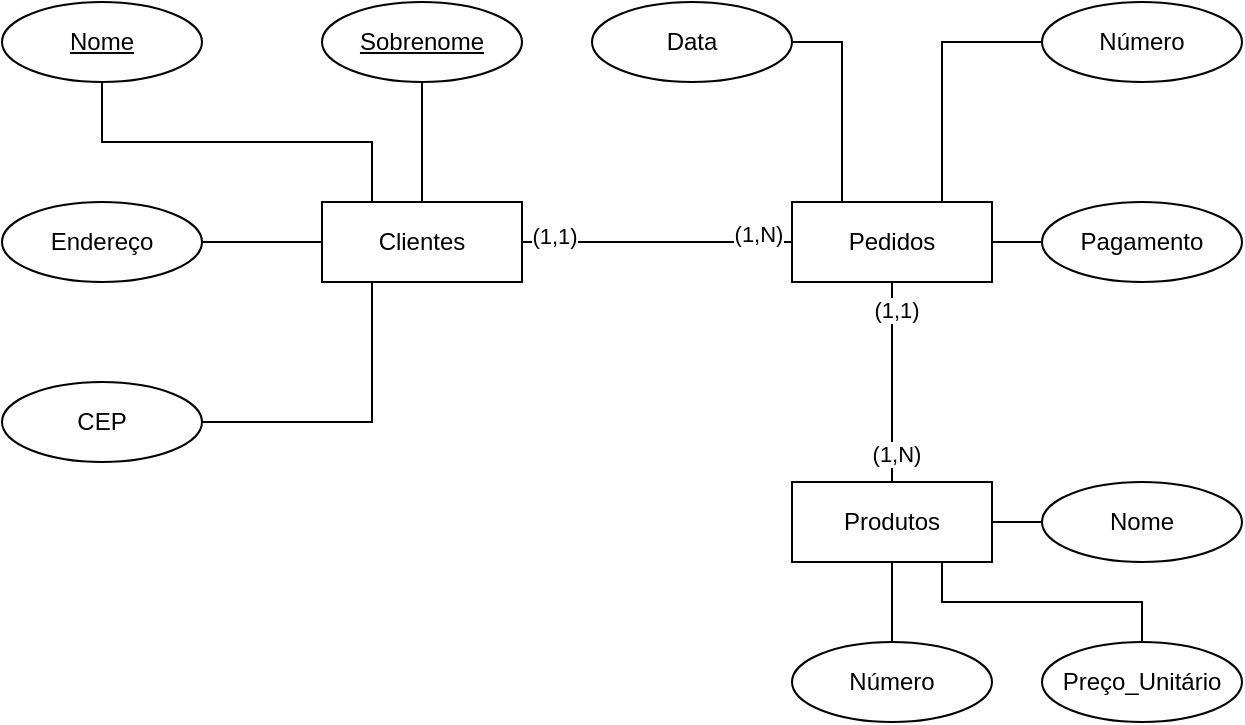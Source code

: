 <mxfile version="15.5.6" type="github">
  <diagram id="g2Jq1ryZcvK3IiqdjW95" name="Page-1">
    <mxGraphModel dx="868" dy="496" grid="1" gridSize="10" guides="1" tooltips="1" connect="1" arrows="1" fold="1" page="1" pageScale="1" pageWidth="1169" pageHeight="827" math="0" shadow="0">
      <root>
        <mxCell id="0" />
        <mxCell id="1" parent="0" />
        <mxCell id="FPnhXzIx_AtAITtPuYAK-25" style="edgeStyle=orthogonalEdgeStyle;rounded=0;orthogonalLoop=1;jettySize=auto;html=1;exitX=0.5;exitY=1;exitDx=0;exitDy=0;entryX=0.5;entryY=0;entryDx=0;entryDy=0;endArrow=none;endFill=0;" edge="1" parent="1" source="FPnhXzIx_AtAITtPuYAK-1" target="FPnhXzIx_AtAITtPuYAK-4">
          <mxGeometry relative="1" as="geometry" />
        </mxCell>
        <mxCell id="FPnhXzIx_AtAITtPuYAK-32" value="(1,1)" style="edgeLabel;html=1;align=center;verticalAlign=middle;resizable=0;points=[];" vertex="1" connectable="0" parent="FPnhXzIx_AtAITtPuYAK-25">
          <mxGeometry x="-0.72" y="2" relative="1" as="geometry">
            <mxPoint as="offset" />
          </mxGeometry>
        </mxCell>
        <mxCell id="FPnhXzIx_AtAITtPuYAK-33" value="(1,N)" style="edgeLabel;html=1;align=center;verticalAlign=middle;resizable=0;points=[];" vertex="1" connectable="0" parent="FPnhXzIx_AtAITtPuYAK-25">
          <mxGeometry x="0.72" relative="1" as="geometry">
            <mxPoint x="2" as="offset" />
          </mxGeometry>
        </mxCell>
        <mxCell id="FPnhXzIx_AtAITtPuYAK-1" value="Pedidos" style="whiteSpace=wrap;html=1;align=center;" vertex="1" parent="1">
          <mxGeometry x="585" y="140" width="100" height="40" as="geometry" />
        </mxCell>
        <mxCell id="FPnhXzIx_AtAITtPuYAK-2" value="Endereço" style="ellipse;whiteSpace=wrap;html=1;align=center;" vertex="1" parent="1">
          <mxGeometry x="190" y="140" width="100" height="40" as="geometry" />
        </mxCell>
        <mxCell id="FPnhXzIx_AtAITtPuYAK-40" style="edgeStyle=orthogonalEdgeStyle;rounded=0;orthogonalLoop=1;jettySize=auto;html=1;exitX=0.5;exitY=1;exitDx=0;exitDy=0;entryX=0.5;entryY=0;entryDx=0;entryDy=0;endArrow=none;endFill=0;" edge="1" parent="1" source="FPnhXzIx_AtAITtPuYAK-4" target="FPnhXzIx_AtAITtPuYAK-36">
          <mxGeometry relative="1" as="geometry" />
        </mxCell>
        <mxCell id="FPnhXzIx_AtAITtPuYAK-41" style="edgeStyle=orthogonalEdgeStyle;rounded=0;orthogonalLoop=1;jettySize=auto;html=1;exitX=0.75;exitY=1;exitDx=0;exitDy=0;entryX=0.5;entryY=0;entryDx=0;entryDy=0;endArrow=none;endFill=0;" edge="1" parent="1" source="FPnhXzIx_AtAITtPuYAK-4" target="FPnhXzIx_AtAITtPuYAK-39">
          <mxGeometry relative="1" as="geometry" />
        </mxCell>
        <mxCell id="FPnhXzIx_AtAITtPuYAK-42" style="edgeStyle=orthogonalEdgeStyle;rounded=0;orthogonalLoop=1;jettySize=auto;html=1;exitX=1;exitY=0.5;exitDx=0;exitDy=0;entryX=0;entryY=0.5;entryDx=0;entryDy=0;endArrow=none;endFill=0;" edge="1" parent="1" source="FPnhXzIx_AtAITtPuYAK-4" target="FPnhXzIx_AtAITtPuYAK-37">
          <mxGeometry relative="1" as="geometry" />
        </mxCell>
        <mxCell id="FPnhXzIx_AtAITtPuYAK-4" value="Produtos" style="whiteSpace=wrap;html=1;align=center;" vertex="1" parent="1">
          <mxGeometry x="585" y="280" width="100" height="40" as="geometry" />
        </mxCell>
        <mxCell id="FPnhXzIx_AtAITtPuYAK-7" style="edgeStyle=orthogonalEdgeStyle;rounded=0;orthogonalLoop=1;jettySize=auto;html=1;exitX=0;exitY=0.5;exitDx=0;exitDy=0;entryX=1;entryY=0.5;entryDx=0;entryDy=0;endArrow=none;endFill=0;" edge="1" parent="1" source="FPnhXzIx_AtAITtPuYAK-5" target="FPnhXzIx_AtAITtPuYAK-2">
          <mxGeometry relative="1" as="geometry" />
        </mxCell>
        <mxCell id="FPnhXzIx_AtAITtPuYAK-16" style="edgeStyle=orthogonalEdgeStyle;rounded=0;orthogonalLoop=1;jettySize=auto;html=1;exitX=0.5;exitY=0;exitDx=0;exitDy=0;entryX=0.5;entryY=1;entryDx=0;entryDy=0;endArrow=none;endFill=0;" edge="1" parent="1" source="FPnhXzIx_AtAITtPuYAK-5" target="FPnhXzIx_AtAITtPuYAK-6">
          <mxGeometry relative="1" as="geometry" />
        </mxCell>
        <mxCell id="FPnhXzIx_AtAITtPuYAK-17" style="edgeStyle=orthogonalEdgeStyle;rounded=0;orthogonalLoop=1;jettySize=auto;html=1;exitX=1;exitY=0.5;exitDx=0;exitDy=0;entryX=0;entryY=0.5;entryDx=0;entryDy=0;endArrow=none;endFill=0;" edge="1" parent="1" source="FPnhXzIx_AtAITtPuYAK-5" target="FPnhXzIx_AtAITtPuYAK-1">
          <mxGeometry relative="1" as="geometry" />
        </mxCell>
        <mxCell id="FPnhXzIx_AtAITtPuYAK-21" value="(1,1)" style="edgeLabel;html=1;align=center;verticalAlign=middle;resizable=0;points=[];" vertex="1" connectable="0" parent="FPnhXzIx_AtAITtPuYAK-17">
          <mxGeometry x="-0.767" y="3" relative="1" as="geometry">
            <mxPoint as="offset" />
          </mxGeometry>
        </mxCell>
        <mxCell id="FPnhXzIx_AtAITtPuYAK-22" value="(1,N)" style="edgeLabel;html=1;align=center;verticalAlign=middle;resizable=0;points=[];" vertex="1" connectable="0" parent="FPnhXzIx_AtAITtPuYAK-17">
          <mxGeometry x="0.783" y="4" relative="1" as="geometry">
            <mxPoint x="-3" as="offset" />
          </mxGeometry>
        </mxCell>
        <mxCell id="FPnhXzIx_AtAITtPuYAK-24" style="edgeStyle=orthogonalEdgeStyle;rounded=0;orthogonalLoop=1;jettySize=auto;html=1;exitX=0.25;exitY=1;exitDx=0;exitDy=0;entryX=1;entryY=0.5;entryDx=0;entryDy=0;endArrow=none;endFill=0;" edge="1" parent="1" source="FPnhXzIx_AtAITtPuYAK-5" target="FPnhXzIx_AtAITtPuYAK-23">
          <mxGeometry relative="1" as="geometry" />
        </mxCell>
        <mxCell id="FPnhXzIx_AtAITtPuYAK-5" value="Clientes" style="whiteSpace=wrap;html=1;align=center;" vertex="1" parent="1">
          <mxGeometry x="350" y="140" width="100" height="40" as="geometry" />
        </mxCell>
        <mxCell id="FPnhXzIx_AtAITtPuYAK-6" value="&lt;u&gt;Sobrenome&lt;/u&gt;" style="ellipse;whiteSpace=wrap;html=1;align=center;" vertex="1" parent="1">
          <mxGeometry x="350" y="40" width="100" height="40" as="geometry" />
        </mxCell>
        <mxCell id="FPnhXzIx_AtAITtPuYAK-19" style="edgeStyle=orthogonalEdgeStyle;rounded=0;orthogonalLoop=1;jettySize=auto;html=1;exitX=0.5;exitY=1;exitDx=0;exitDy=0;entryX=0.25;entryY=0;entryDx=0;entryDy=0;endArrow=none;endFill=0;" edge="1" parent="1" source="FPnhXzIx_AtAITtPuYAK-18" target="FPnhXzIx_AtAITtPuYAK-5">
          <mxGeometry relative="1" as="geometry" />
        </mxCell>
        <mxCell id="FPnhXzIx_AtAITtPuYAK-18" value="&lt;u&gt;Nome&lt;/u&gt;" style="ellipse;whiteSpace=wrap;html=1;align=center;" vertex="1" parent="1">
          <mxGeometry x="190" y="40" width="100" height="40" as="geometry" />
        </mxCell>
        <mxCell id="FPnhXzIx_AtAITtPuYAK-23" value="CEP" style="ellipse;whiteSpace=wrap;html=1;align=center;" vertex="1" parent="1">
          <mxGeometry x="190" y="230" width="100" height="40" as="geometry" />
        </mxCell>
        <mxCell id="FPnhXzIx_AtAITtPuYAK-27" style="edgeStyle=orthogonalEdgeStyle;rounded=0;orthogonalLoop=1;jettySize=auto;html=1;exitX=0;exitY=0.5;exitDx=0;exitDy=0;entryX=0.75;entryY=0;entryDx=0;entryDy=0;endArrow=none;endFill=0;" edge="1" parent="1" source="FPnhXzIx_AtAITtPuYAK-26" target="FPnhXzIx_AtAITtPuYAK-1">
          <mxGeometry relative="1" as="geometry" />
        </mxCell>
        <mxCell id="FPnhXzIx_AtAITtPuYAK-26" value="Número" style="ellipse;whiteSpace=wrap;html=1;align=center;" vertex="1" parent="1">
          <mxGeometry x="710" y="40" width="100" height="40" as="geometry" />
        </mxCell>
        <mxCell id="FPnhXzIx_AtAITtPuYAK-29" style="edgeStyle=orthogonalEdgeStyle;rounded=0;orthogonalLoop=1;jettySize=auto;html=1;exitX=0;exitY=0.5;exitDx=0;exitDy=0;entryX=1;entryY=0.5;entryDx=0;entryDy=0;endArrow=none;endFill=0;" edge="1" parent="1" source="FPnhXzIx_AtAITtPuYAK-28" target="FPnhXzIx_AtAITtPuYAK-1">
          <mxGeometry relative="1" as="geometry" />
        </mxCell>
        <mxCell id="FPnhXzIx_AtAITtPuYAK-28" value="Pagamento" style="ellipse;whiteSpace=wrap;html=1;align=center;" vertex="1" parent="1">
          <mxGeometry x="710" y="140" width="100" height="40" as="geometry" />
        </mxCell>
        <mxCell id="FPnhXzIx_AtAITtPuYAK-31" style="edgeStyle=orthogonalEdgeStyle;rounded=0;orthogonalLoop=1;jettySize=auto;html=1;exitX=1;exitY=0.5;exitDx=0;exitDy=0;entryX=0.25;entryY=0;entryDx=0;entryDy=0;endArrow=none;endFill=0;" edge="1" parent="1" source="FPnhXzIx_AtAITtPuYAK-30" target="FPnhXzIx_AtAITtPuYAK-1">
          <mxGeometry relative="1" as="geometry" />
        </mxCell>
        <mxCell id="FPnhXzIx_AtAITtPuYAK-30" value="Data" style="ellipse;whiteSpace=wrap;html=1;align=center;" vertex="1" parent="1">
          <mxGeometry x="485" y="40" width="100" height="40" as="geometry" />
        </mxCell>
        <mxCell id="FPnhXzIx_AtAITtPuYAK-36" value="Número" style="ellipse;whiteSpace=wrap;html=1;align=center;" vertex="1" parent="1">
          <mxGeometry x="585" y="360" width="100" height="40" as="geometry" />
        </mxCell>
        <mxCell id="FPnhXzIx_AtAITtPuYAK-37" value="Nome" style="ellipse;whiteSpace=wrap;html=1;align=center;" vertex="1" parent="1">
          <mxGeometry x="710" y="280" width="100" height="40" as="geometry" />
        </mxCell>
        <mxCell id="FPnhXzIx_AtAITtPuYAK-39" value="Preço_Unitário" style="ellipse;whiteSpace=wrap;html=1;align=center;" vertex="1" parent="1">
          <mxGeometry x="710" y="360" width="100" height="40" as="geometry" />
        </mxCell>
      </root>
    </mxGraphModel>
  </diagram>
</mxfile>
